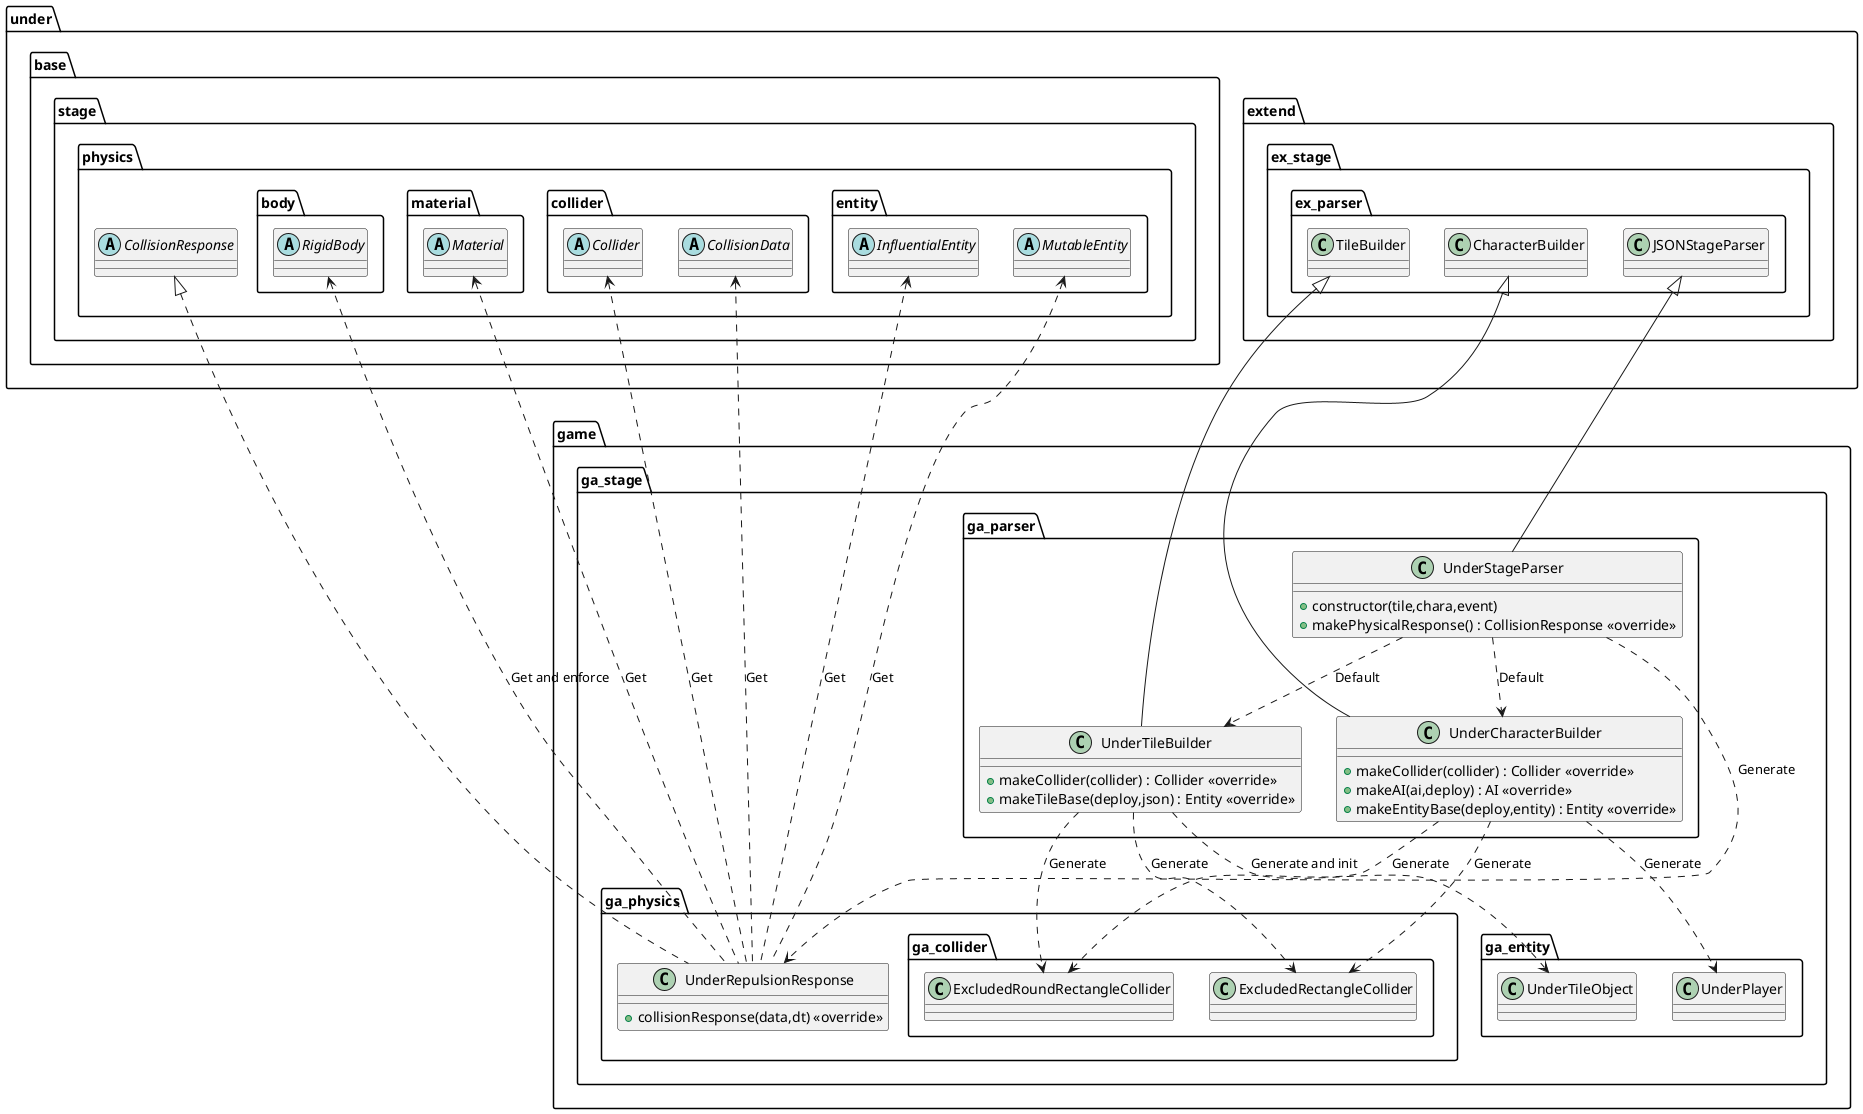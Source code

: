 @startuml StageGame

package game {
    package ga_stage {
        package ga_parser {
            class UnderStageParser {
                +constructor(tile,chara,event)
                +makePhysicalResponse() : CollisionResponse <<override>>
            }
            class UnderTileBuilder {
                +makeCollider(collider) : Collider <<override>>
                +makeTileBase(deploy,json) : Entity <<override>>
            }
            class UnderCharacterBuilder {
                +makeCollider(collider) : Collider <<override>>
                +makeAI(ai,deploy) : AI <<override>>
                +makeEntityBase(deploy,entity) : Entity <<override>>
            }
        }

        package ga_physics {
            class UnderRepulsionResponse {
                +collisionResponse(data,dt) <<override>>
            }
        }
    }
}

package game {
    package ga_stage {
        package ga_entity {
            class UnderTileObject
            class UnderPlayer
        }
        package ga_physics {
            package ga_collider {
                class ExcludedRectangleCollider
                class ExcludedRoundRectangleCollider
            }
        }
    }
}

package under {
    package base {
        package stage {
            package physics {
                abstract CollisionResponse
                package body {
                    abstract RigidBody
                }
                package material {
                    abstract Material
                }
                package collider {
                    abstract Collider
                    abstract CollisionData
                }
                package entity {
                    abstract InfluentialEntity
                    abstract MutableEntity
                }
            }
        }
    }
    package extend {
        package ex_stage {
            package ex_parser {
                class JSONStageParser
                class TileBuilder
                class CharacterBuilder
            }
        }
    }
}

UnderStageParser ..> UnderTileBuilder : Default
UnderStageParser ..> UnderCharacterBuilder : Default
UnderStageParser ..> UnderRepulsionResponse : Generate

UnderTileBuilder ..> UnderTileObject : Generate and init
UnderTileBuilder ..> ExcludedRectangleCollider : Generate
UnderTileBuilder ..> ExcludedRoundRectangleCollider : Generate

UnderCharacterBuilder ..> UnderPlayer : Generate
UnderCharacterBuilder ..> ExcludedRectangleCollider : Generate
UnderCharacterBuilder ..> ExcludedRoundRectangleCollider : Generate

RigidBody <.. UnderRepulsionResponse : Get and enforce
Material <.. UnderRepulsionResponse : Get
Collider <.. UnderRepulsionResponse : Get
InfluentialEntity <.. UnderRepulsionResponse : Get
MutableEntity <.. UnderRepulsionResponse : Get
CollisionData <.. UnderRepulsionResponse : Get

JSONStageParser <|-- UnderStageParser
TileBuilder <|-- UnderTileBuilder
CharacterBuilder <|-- UnderCharacterBuilder
CollisionResponse <|.... UnderRepulsionResponse

@enduml
